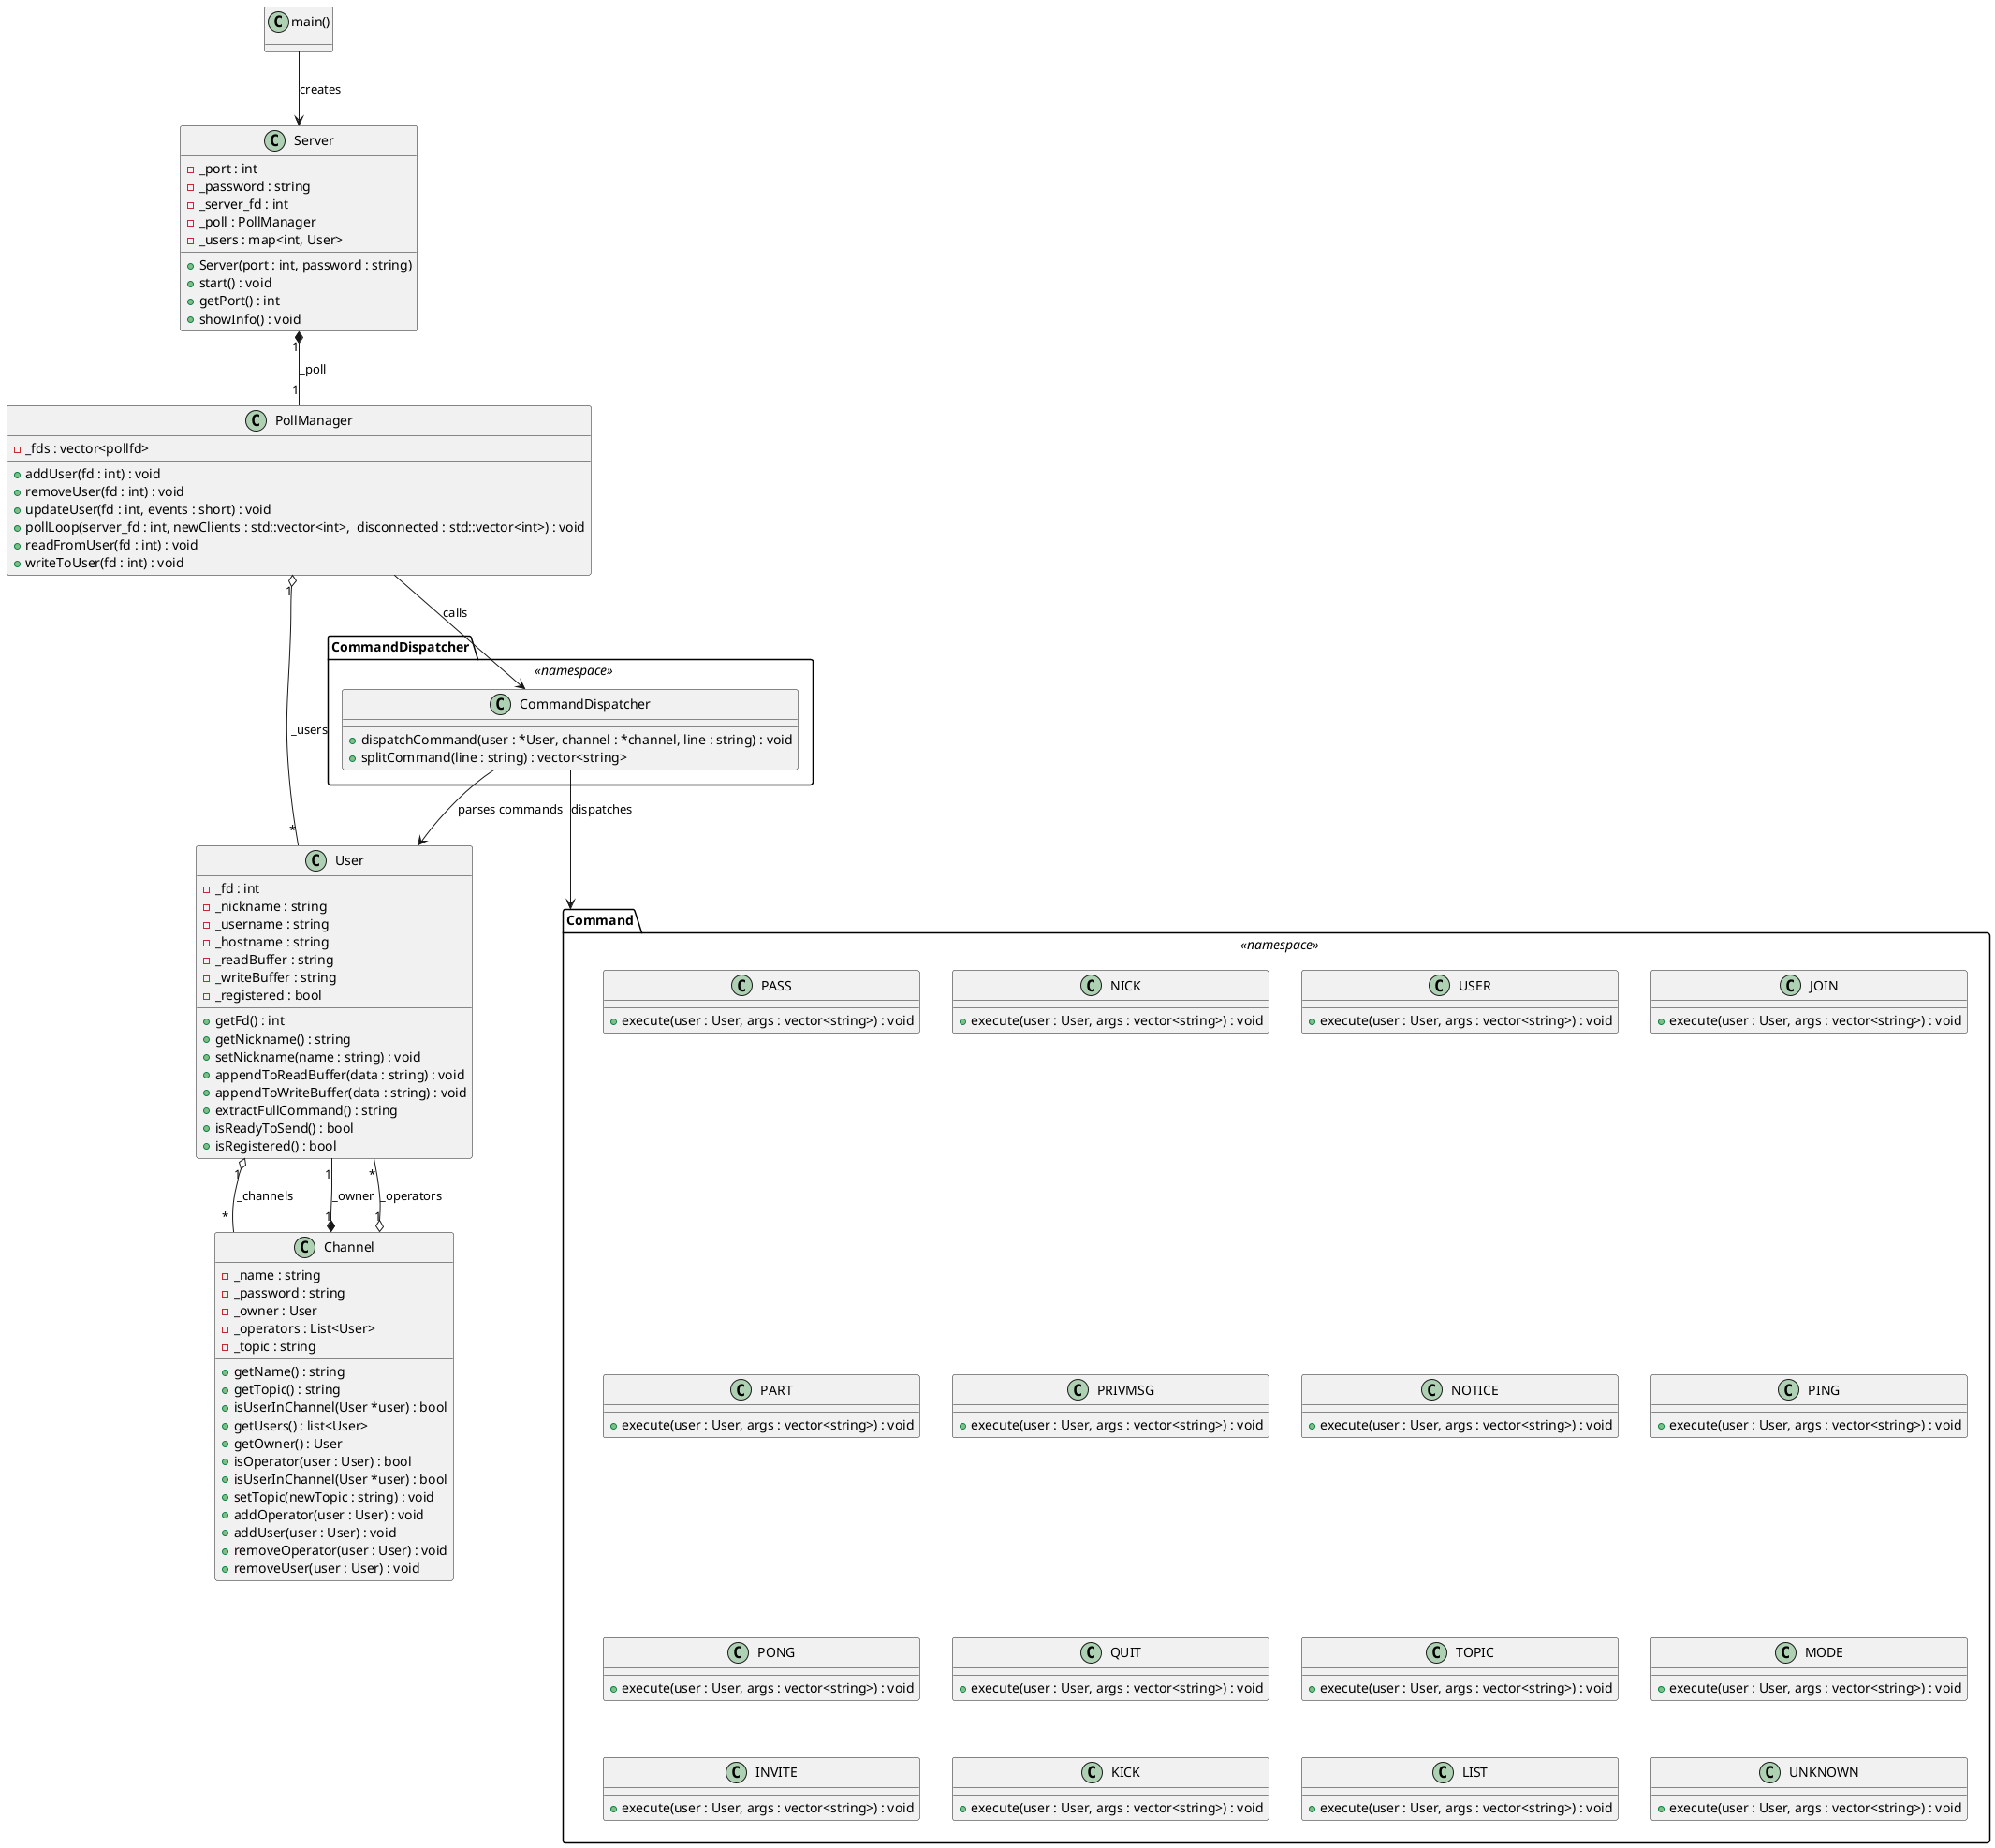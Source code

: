 @startuml "IRC Server - Detailed UML"

' ========================
'         ENTRY: main()
' ========================
class "main()"

' ========================
'         CLASS: Server
' ========================
class Server {
    - _port : int
    - _password : string
    - _server_fd : int
    - _poll : PollManager
    - _users : map<int, User>

    + Server(port : int, password : string)
    + start() : void
    + getPort() : int
    + showInfo() : void
}

' ============================
'         CLASS: PollManager
' ============================
class PollManager {
    - _fds : vector<pollfd>

    + addUser(fd : int) : void
    + removeUser(fd : int) : void
    + updateUser(fd : int, events : short) : void
    + pollLoop(server_fd : int, newClients : std::vector<int>,  disconnected : std::vector<int>) : void
    + readFromUser(fd : int) : void
    + writeToUser(fd : int) : void
}

' ========================
'         CLASS: User
' ========================
class User {
    - _fd : int
    - _nickname : string
    - _username : string
    - _hostname : string
    - _readBuffer : string
    - _writeBuffer : string
    - _registered : bool

    + getFd() : int
    + getNickname() : string
    + setNickname(name : string) : void
    + appendToReadBuffer(data : string) : void
    + appendToWriteBuffer(data : string) : void
    + extractFullCommand() : string
    + isReadyToSend() : bool
    + isRegistered() : bool
}

' ========================
'         CLASS: Channel
' ========================
class Channel {
    - _name : string
    - _password : string
    - _owner : User
    - _operators : List<User>
    - _topic : string

    + getName() : string
	+ getTopic() : string
	+ isUserInChannel(User *user) : bool
	+ getUsers() : list<User>
	+ getOwner() : User
    + isOperator(user : User) : bool
	+ isUserInChannel(User *user) : bool
    + setTopic(newTopic : string) : void
    + addOperator(user : User) : void
	+ addUser(user : User) : void
    + removeOperator(user : User) : void
	+ removeUser(user : User) : void
}

' ====================================
'  NAMESPACE: CommandDispatcher (static)
' ====================================
package "CommandDispatcher" <<namespace>> {
    class CommandDispatcher {
        + dispatchCommand(user : *User, channel : *channel, line : string) : void
        + splitCommand(line : string) : vector<string>
    }
}

' =============================
'      NAMESPACE: Command
' =============================
package "Command" <<namespace>> {
    class PASS {
        + execute(user : User, args : vector<string>) : void
    }
    class NICK {
        + execute(user : User, args : vector<string>) : void
    }
    class USER {
        + execute(user : User, args : vector<string>) : void
    }
    class JOIN {
        + execute(user : User, args : vector<string>) : void
    }
    class PART {
        + execute(user : User, args : vector<string>) : void
    }
    class PRIVMSG {
        + execute(user : User, args : vector<string>) : void
    }
    class NOTICE {
        + execute(user : User, args : vector<string>) : void
    }
    class PING {
        + execute(user : User, args : vector<string>) : void
    }
    class PONG {
        + execute(user : User, args : vector<string>) : void
    }
    class QUIT {
        + execute(user : User, args : vector<string>) : void
    }
    class TOPIC {
        + execute(user : User, args : vector<string>) : void
    }
    class MODE {
        + execute(user : User, args : vector<string>) : void
    }
    class INVITE {
        + execute(user : User, args : vector<string>) : void
    }
    class KICK {
        + execute(user : User, args : vector<string>) : void
    }
    class LIST {
        + execute(user : User, args : vector<string>) : void
    }
    class UNKNOWN {
        + execute(user : User, args : vector<string>) : void
    }
}

' ========================
'         RELATIONS
' ========================
"main()" --> Server : creates
Server "1" *-- "1" PollManager : _poll
PollManager "1" o-- "*" User : _users
User "1" o-- "*" Channel : _channels
Channel "1" *-- "1" User : _owner
Channel "1" o-- "*" User : _operators
PollManager --> CommandDispatcher.CommandDispatcher : calls
CommandDispatcher.CommandDispatcher --> Command : dispatches
CommandDispatcher.CommandDispatcher --> User : parses commands

@enduml
